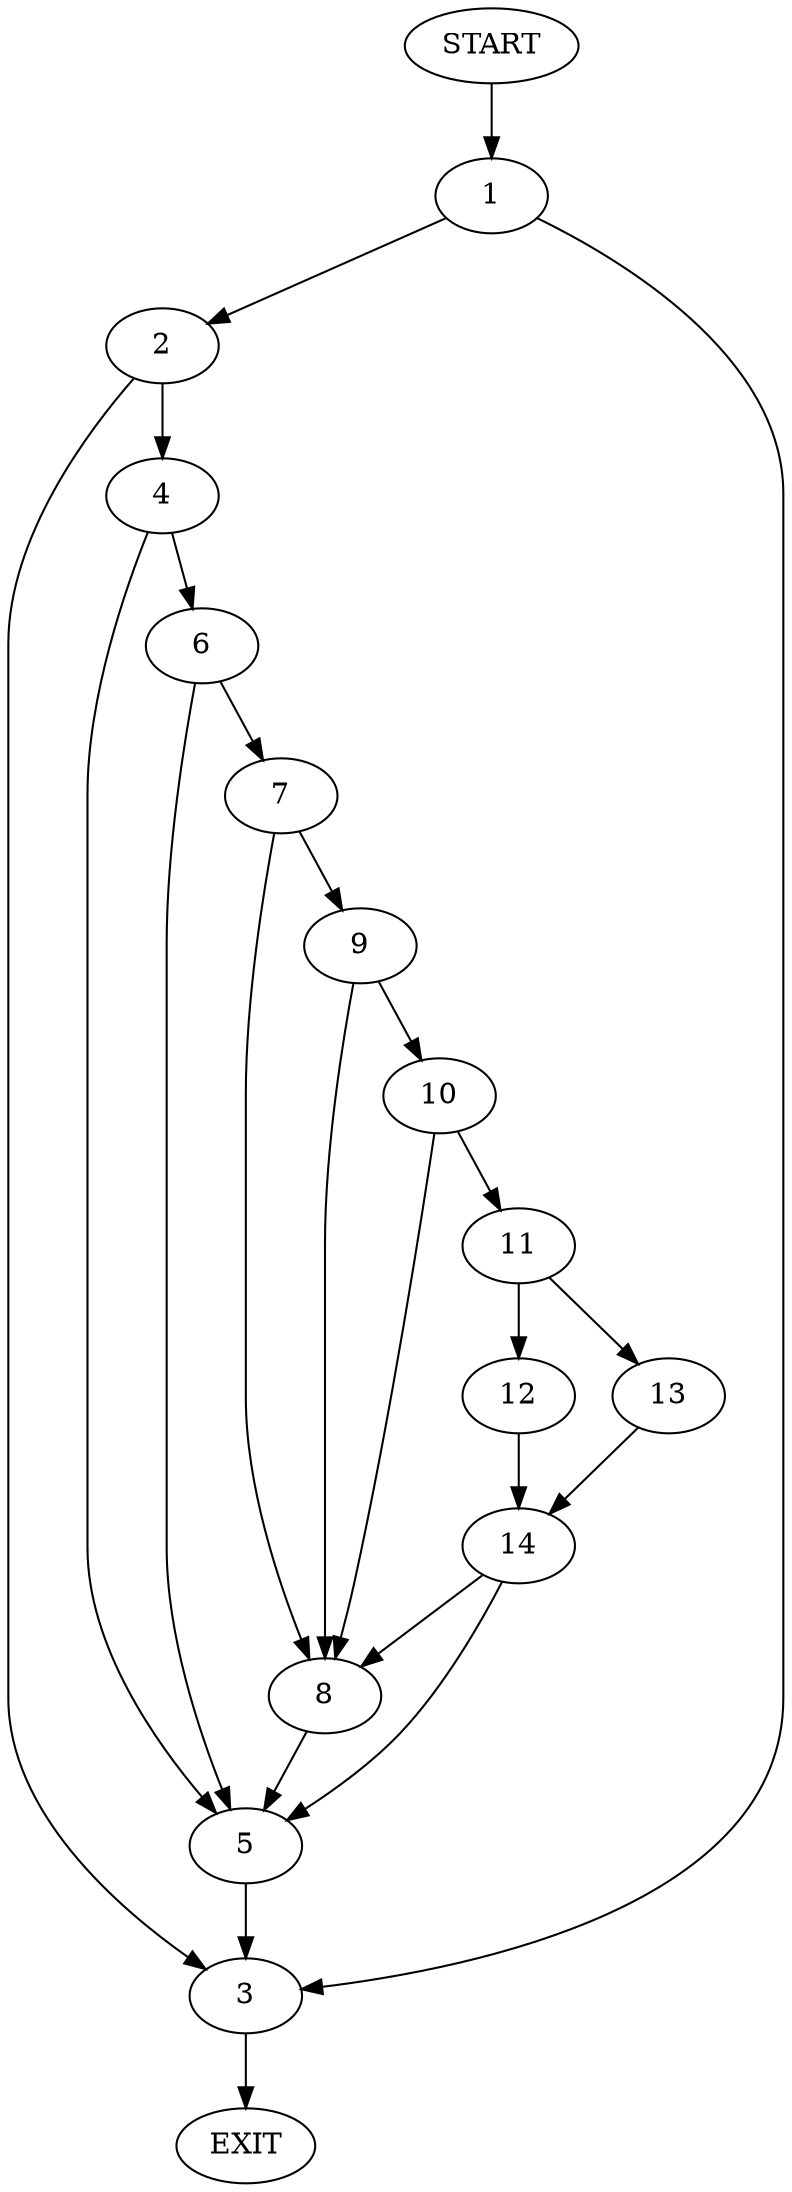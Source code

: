 digraph {
0 [label="START"]
15 [label="EXIT"]
0 -> 1
1 -> 2
1 -> 3
2 -> 4
2 -> 3
3 -> 15
4 -> 5
4 -> 6
6 -> 5
6 -> 7
5 -> 3
7 -> 8
7 -> 9
9 -> 8
9 -> 10
8 -> 5
10 -> 8
10 -> 11
11 -> 12
11 -> 13
12 -> 14
13 -> 14
14 -> 8
14 -> 5
}
